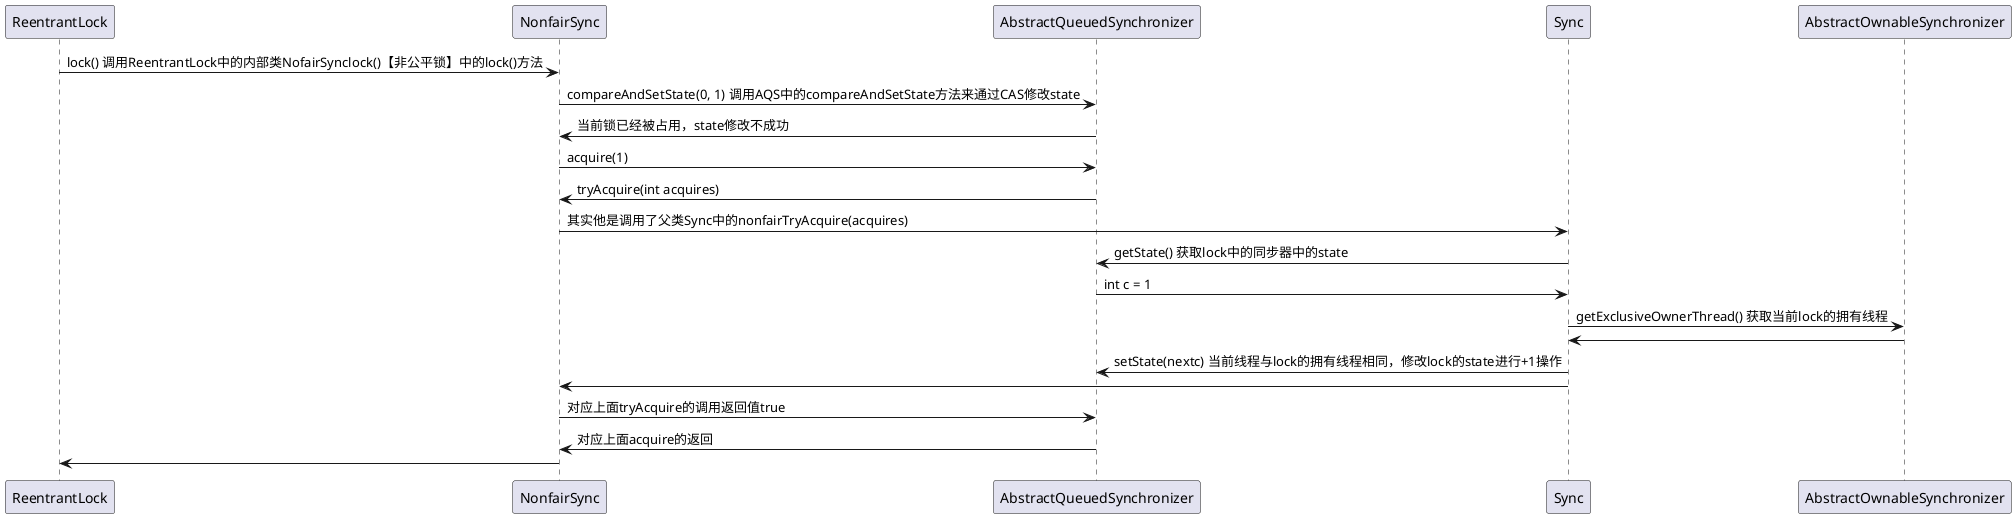 ## 1.8中的lock.lock非公平重入锁底层原理
@startuml
ReentrantLock -> NonfairSync : lock() 调用ReentrantLock中的内部类NofairSynclock()【非公平锁】中的lock()方法
NonfairSync -> AbstractQueuedSynchronizer : compareAndSetState(0, 1) 调用AQS中的compareAndSetState方法来通过CAS修改state
AbstractQueuedSynchronizer -> NonfairSync : 当前锁已经被占用，state修改不成功
NonfairSync -> AbstractQueuedSynchronizer : acquire(1)
AbstractQueuedSynchronizer -> NonfairSync : tryAcquire(int acquires)
NonfairSync -> Sync : 其实他是调用了父类Sync中的nonfairTryAcquire(acquires)
Sync -> AbstractQueuedSynchronizer : getState() 获取lock中的同步器中的state
AbstractQueuedSynchronizer -> Sync : int c = 1
Sync -> AbstractOwnableSynchronizer : getExclusiveOwnerThread() 获取当前lock的拥有线程
AbstractOwnableSynchronizer -> Sync
Sync -> AbstractQueuedSynchronizer : setState(nextc) 当前线程与lock的拥有线程相同，修改lock的state进行+1操作

Sync -> NonfairSync
NonfairSync -> AbstractQueuedSynchronizer : 对应上面tryAcquire的调用返回值true
AbstractQueuedSynchronizer -> NonfairSync : 对应上面acquire的返回
NonfairSync -> ReentrantLock
@enduml

Sync继承了AQS下面是Sync中的nonfairTryAcquire
final boolean nonfairTryAcquire(int acquires) {
    final Thread current = Thread.currentThread();//获取当前线程
    int c = getState();//获取当前线程中的state值，判断当前lock是否已经被其他线程占用
    if (c == 0) {//如果没有被占用，就通过cas修改state值
        if (compareAndSetState(0, acquires)) {
            setExclusiveOwnerThread(current);//将state的值修改成功后将锁设置当前线程的
            return true;
        }
    }
    else if (current == getExclusiveOwnerThread()) {//如果state!=0表示当前锁已经被占用，判断占用锁的线程是不是当前线程【可重入性】
        int nextc = c + acquires;//如果当前线程与占用锁的线程是同一个，那么对state进行+1的操作
        if (nextc < 0) // overflow
            throw new Error("Maximum lock count exceeded");
        setState(nextc);//通过cas修改state的值
        return true;
    }
    return false;
}

